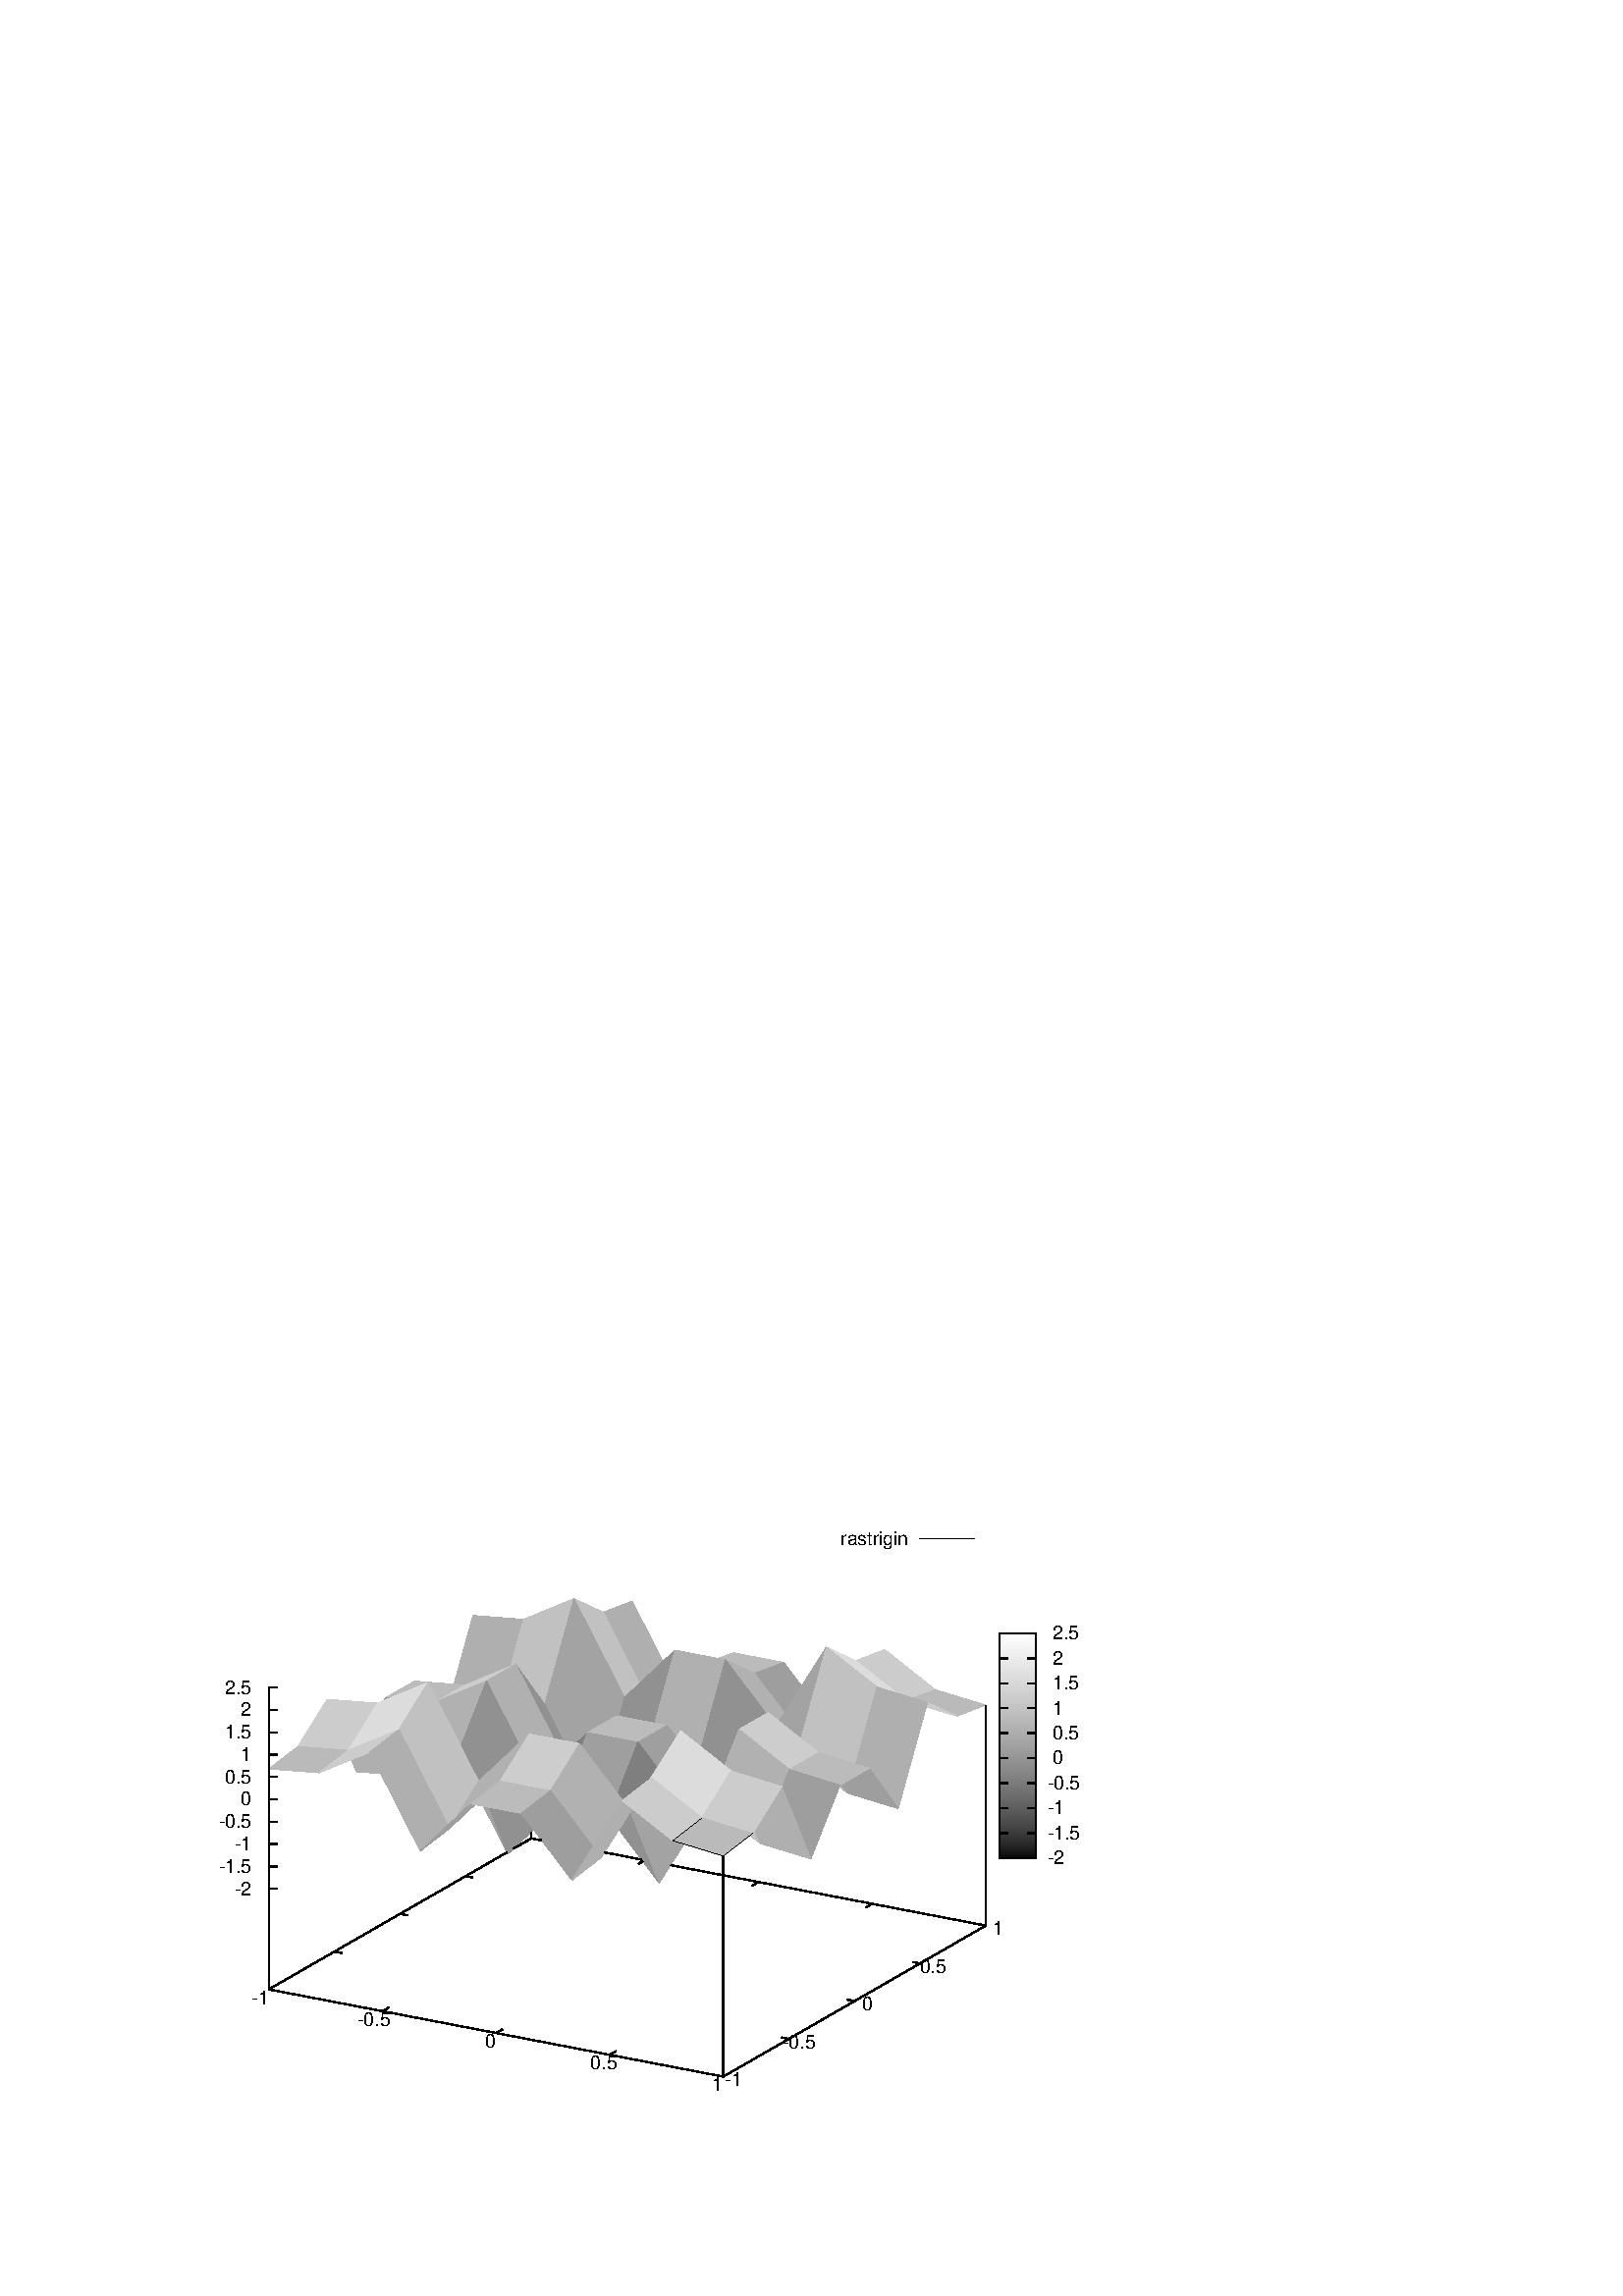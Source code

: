 %!PS-Adobe-2.0 EPSF-2.0
%%DocumentFonts: (atend)
%%BoundingBox: 50 50 410 302
%%EndComments
%%BeginProlog
/gnudict 256 dict def
gnudict begin
%
% The following true/false flags may be edited by hand if desired.
% The unit line width and grayscale image gamma correction may also be changed.
%
/Color false def
/Blacktext false def
/Solid false def
/Dashlength 1 def
/Landscape false def
/Level1 false def
/Rounded false def
/ClipToBoundingBox false def
/SuppressPDFMark false def
/TransparentPatterns false def
/gnulinewidth 5.000 def
/userlinewidth gnulinewidth def
/Gamma 1.0 def
/BackgroundColor {-1.000 -1.000 -1.000} def
%
/vshift -46 def
/dl1 {
  10.0 Dashlength mul mul
  Rounded { currentlinewidth 0.75 mul sub dup 0 le { pop 0.01 } if } if
} def
/dl2 {
  10.0 Dashlength mul mul
  Rounded { currentlinewidth 0.75 mul add } if
} def
/hpt_ 31.5 def
/vpt_ 31.5 def
/hpt hpt_ def
/vpt vpt_ def
/doclip {
  ClipToBoundingBox {
    newpath 50 50 moveto 410 50 lineto 410 302 lineto 50 302 lineto closepath
    clip
  } if
} def
%
% Gnuplot Prolog Version 4.6 (September 2012)
%
%/SuppressPDFMark true def
%
/M {moveto} bind def
/L {lineto} bind def
/R {rmoveto} bind def
/V {rlineto} bind def
/N {newpath moveto} bind def
/Z {closepath} bind def
/C {setrgbcolor} bind def
/f {rlineto fill} bind def
/g {setgray} bind def
/Gshow {show} def   % May be redefined later in the file to support UTF-8
/vpt2 vpt 2 mul def
/hpt2 hpt 2 mul def
/Lshow {currentpoint stroke M 0 vshift R 
	Blacktext {gsave 0 setgray show grestore} {show} ifelse} def
/Rshow {currentpoint stroke M dup stringwidth pop neg vshift R
	Blacktext {gsave 0 setgray show grestore} {show} ifelse} def
/Cshow {currentpoint stroke M dup stringwidth pop -2 div vshift R 
	Blacktext {gsave 0 setgray show grestore} {show} ifelse} def
/UP {dup vpt_ mul /vpt exch def hpt_ mul /hpt exch def
  /hpt2 hpt 2 mul def /vpt2 vpt 2 mul def} def
/DL {Color {setrgbcolor Solid {pop []} if 0 setdash}
 {pop pop pop 0 setgray Solid {pop []} if 0 setdash} ifelse} def
/BL {stroke userlinewidth 2 mul setlinewidth
	Rounded {1 setlinejoin 1 setlinecap} if} def
/AL {stroke userlinewidth 2 div setlinewidth
	Rounded {1 setlinejoin 1 setlinecap} if} def
/UL {dup gnulinewidth mul /userlinewidth exch def
	dup 1 lt {pop 1} if 10 mul /udl exch def} def
/PL {stroke userlinewidth setlinewidth
	Rounded {1 setlinejoin 1 setlinecap} if} def
3.8 setmiterlimit
% Default Line colors
/LCw {1 1 1} def
/LCb {0 0 0} def
/LCa {0 0 0} def
/LC0 {1 0 0} def
/LC1 {0 1 0} def
/LC2 {0 0 1} def
/LC3 {1 0 1} def
/LC4 {0 1 1} def
/LC5 {1 1 0} def
/LC6 {0 0 0} def
/LC7 {1 0.3 0} def
/LC8 {0.5 0.5 0.5} def
% Default Line Types
/LTw {PL [] 1 setgray} def
/LTb {BL [] LCb DL} def
/LTa {AL [1 udl mul 2 udl mul] 0 setdash LCa setrgbcolor} def
/LT0 {PL [] LC0 DL} def
/LT1 {PL [4 dl1 2 dl2] LC1 DL} def
/LT2 {PL [2 dl1 3 dl2] LC2 DL} def
/LT3 {PL [1 dl1 1.5 dl2] LC3 DL} def
/LT4 {PL [6 dl1 2 dl2 1 dl1 2 dl2] LC4 DL} def
/LT5 {PL [3 dl1 3 dl2 1 dl1 3 dl2] LC5 DL} def
/LT6 {PL [2 dl1 2 dl2 2 dl1 6 dl2] LC6 DL} def
/LT7 {PL [1 dl1 2 dl2 6 dl1 2 dl2 1 dl1 2 dl2] LC7 DL} def
/LT8 {PL [2 dl1 2 dl2 2 dl1 2 dl2 2 dl1 2 dl2 2 dl1 4 dl2] LC8 DL} def
/Pnt {stroke [] 0 setdash gsave 1 setlinecap M 0 0 V stroke grestore} def
/Dia {stroke [] 0 setdash 2 copy vpt add M
  hpt neg vpt neg V hpt vpt neg V
  hpt vpt V hpt neg vpt V closepath stroke
  Pnt} def
/Pls {stroke [] 0 setdash vpt sub M 0 vpt2 V
  currentpoint stroke M
  hpt neg vpt neg R hpt2 0 V stroke
 } def
/Box {stroke [] 0 setdash 2 copy exch hpt sub exch vpt add M
  0 vpt2 neg V hpt2 0 V 0 vpt2 V
  hpt2 neg 0 V closepath stroke
  Pnt} def
/Crs {stroke [] 0 setdash exch hpt sub exch vpt add M
  hpt2 vpt2 neg V currentpoint stroke M
  hpt2 neg 0 R hpt2 vpt2 V stroke} def
/TriU {stroke [] 0 setdash 2 copy vpt 1.12 mul add M
  hpt neg vpt -1.62 mul V
  hpt 2 mul 0 V
  hpt neg vpt 1.62 mul V closepath stroke
  Pnt} def
/Star {2 copy Pls Crs} def
/BoxF {stroke [] 0 setdash exch hpt sub exch vpt add M
  0 vpt2 neg V hpt2 0 V 0 vpt2 V
  hpt2 neg 0 V closepath fill} def
/TriUF {stroke [] 0 setdash vpt 1.12 mul add M
  hpt neg vpt -1.62 mul V
  hpt 2 mul 0 V
  hpt neg vpt 1.62 mul V closepath fill} def
/TriD {stroke [] 0 setdash 2 copy vpt 1.12 mul sub M
  hpt neg vpt 1.62 mul V
  hpt 2 mul 0 V
  hpt neg vpt -1.62 mul V closepath stroke
  Pnt} def
/TriDF {stroke [] 0 setdash vpt 1.12 mul sub M
  hpt neg vpt 1.62 mul V
  hpt 2 mul 0 V
  hpt neg vpt -1.62 mul V closepath fill} def
/DiaF {stroke [] 0 setdash vpt add M
  hpt neg vpt neg V hpt vpt neg V
  hpt vpt V hpt neg vpt V closepath fill} def
/Pent {stroke [] 0 setdash 2 copy gsave
  translate 0 hpt M 4 {72 rotate 0 hpt L} repeat
  closepath stroke grestore Pnt} def
/PentF {stroke [] 0 setdash gsave
  translate 0 hpt M 4 {72 rotate 0 hpt L} repeat
  closepath fill grestore} def
/Circle {stroke [] 0 setdash 2 copy
  hpt 0 360 arc stroke Pnt} def
/CircleF {stroke [] 0 setdash hpt 0 360 arc fill} def
/C0 {BL [] 0 setdash 2 copy moveto vpt 90 450 arc} bind def
/C1 {BL [] 0 setdash 2 copy moveto
	2 copy vpt 0 90 arc closepath fill
	vpt 0 360 arc closepath} bind def
/C2 {BL [] 0 setdash 2 copy moveto
	2 copy vpt 90 180 arc closepath fill
	vpt 0 360 arc closepath} bind def
/C3 {BL [] 0 setdash 2 copy moveto
	2 copy vpt 0 180 arc closepath fill
	vpt 0 360 arc closepath} bind def
/C4 {BL [] 0 setdash 2 copy moveto
	2 copy vpt 180 270 arc closepath fill
	vpt 0 360 arc closepath} bind def
/C5 {BL [] 0 setdash 2 copy moveto
	2 copy vpt 0 90 arc
	2 copy moveto
	2 copy vpt 180 270 arc closepath fill
	vpt 0 360 arc} bind def
/C6 {BL [] 0 setdash 2 copy moveto
	2 copy vpt 90 270 arc closepath fill
	vpt 0 360 arc closepath} bind def
/C7 {BL [] 0 setdash 2 copy moveto
	2 copy vpt 0 270 arc closepath fill
	vpt 0 360 arc closepath} bind def
/C8 {BL [] 0 setdash 2 copy moveto
	2 copy vpt 270 360 arc closepath fill
	vpt 0 360 arc closepath} bind def
/C9 {BL [] 0 setdash 2 copy moveto
	2 copy vpt 270 450 arc closepath fill
	vpt 0 360 arc closepath} bind def
/C10 {BL [] 0 setdash 2 copy 2 copy moveto vpt 270 360 arc closepath fill
	2 copy moveto
	2 copy vpt 90 180 arc closepath fill
	vpt 0 360 arc closepath} bind def
/C11 {BL [] 0 setdash 2 copy moveto
	2 copy vpt 0 180 arc closepath fill
	2 copy moveto
	2 copy vpt 270 360 arc closepath fill
	vpt 0 360 arc closepath} bind def
/C12 {BL [] 0 setdash 2 copy moveto
	2 copy vpt 180 360 arc closepath fill
	vpt 0 360 arc closepath} bind def
/C13 {BL [] 0 setdash 2 copy moveto
	2 copy vpt 0 90 arc closepath fill
	2 copy moveto
	2 copy vpt 180 360 arc closepath fill
	vpt 0 360 arc closepath} bind def
/C14 {BL [] 0 setdash 2 copy moveto
	2 copy vpt 90 360 arc closepath fill
	vpt 0 360 arc} bind def
/C15 {BL [] 0 setdash 2 copy vpt 0 360 arc closepath fill
	vpt 0 360 arc closepath} bind def
/Rec {newpath 4 2 roll moveto 1 index 0 rlineto 0 exch rlineto
	neg 0 rlineto closepath} bind def
/Square {dup Rec} bind def
/Bsquare {vpt sub exch vpt sub exch vpt2 Square} bind def
/S0 {BL [] 0 setdash 2 copy moveto 0 vpt rlineto BL Bsquare} bind def
/S1 {BL [] 0 setdash 2 copy vpt Square fill Bsquare} bind def
/S2 {BL [] 0 setdash 2 copy exch vpt sub exch vpt Square fill Bsquare} bind def
/S3 {BL [] 0 setdash 2 copy exch vpt sub exch vpt2 vpt Rec fill Bsquare} bind def
/S4 {BL [] 0 setdash 2 copy exch vpt sub exch vpt sub vpt Square fill Bsquare} bind def
/S5 {BL [] 0 setdash 2 copy 2 copy vpt Square fill
	exch vpt sub exch vpt sub vpt Square fill Bsquare} bind def
/S6 {BL [] 0 setdash 2 copy exch vpt sub exch vpt sub vpt vpt2 Rec fill Bsquare} bind def
/S7 {BL [] 0 setdash 2 copy exch vpt sub exch vpt sub vpt vpt2 Rec fill
	2 copy vpt Square fill Bsquare} bind def
/S8 {BL [] 0 setdash 2 copy vpt sub vpt Square fill Bsquare} bind def
/S9 {BL [] 0 setdash 2 copy vpt sub vpt vpt2 Rec fill Bsquare} bind def
/S10 {BL [] 0 setdash 2 copy vpt sub vpt Square fill 2 copy exch vpt sub exch vpt Square fill
	Bsquare} bind def
/S11 {BL [] 0 setdash 2 copy vpt sub vpt Square fill 2 copy exch vpt sub exch vpt2 vpt Rec fill
	Bsquare} bind def
/S12 {BL [] 0 setdash 2 copy exch vpt sub exch vpt sub vpt2 vpt Rec fill Bsquare} bind def
/S13 {BL [] 0 setdash 2 copy exch vpt sub exch vpt sub vpt2 vpt Rec fill
	2 copy vpt Square fill Bsquare} bind def
/S14 {BL [] 0 setdash 2 copy exch vpt sub exch vpt sub vpt2 vpt Rec fill
	2 copy exch vpt sub exch vpt Square fill Bsquare} bind def
/S15 {BL [] 0 setdash 2 copy Bsquare fill Bsquare} bind def
/D0 {gsave translate 45 rotate 0 0 S0 stroke grestore} bind def
/D1 {gsave translate 45 rotate 0 0 S1 stroke grestore} bind def
/D2 {gsave translate 45 rotate 0 0 S2 stroke grestore} bind def
/D3 {gsave translate 45 rotate 0 0 S3 stroke grestore} bind def
/D4 {gsave translate 45 rotate 0 0 S4 stroke grestore} bind def
/D5 {gsave translate 45 rotate 0 0 S5 stroke grestore} bind def
/D6 {gsave translate 45 rotate 0 0 S6 stroke grestore} bind def
/D7 {gsave translate 45 rotate 0 0 S7 stroke grestore} bind def
/D8 {gsave translate 45 rotate 0 0 S8 stroke grestore} bind def
/D9 {gsave translate 45 rotate 0 0 S9 stroke grestore} bind def
/D10 {gsave translate 45 rotate 0 0 S10 stroke grestore} bind def
/D11 {gsave translate 45 rotate 0 0 S11 stroke grestore} bind def
/D12 {gsave translate 45 rotate 0 0 S12 stroke grestore} bind def
/D13 {gsave translate 45 rotate 0 0 S13 stroke grestore} bind def
/D14 {gsave translate 45 rotate 0 0 S14 stroke grestore} bind def
/D15 {gsave translate 45 rotate 0 0 S15 stroke grestore} bind def
/DiaE {stroke [] 0 setdash vpt add M
  hpt neg vpt neg V hpt vpt neg V
  hpt vpt V hpt neg vpt V closepath stroke} def
/BoxE {stroke [] 0 setdash exch hpt sub exch vpt add M
  0 vpt2 neg V hpt2 0 V 0 vpt2 V
  hpt2 neg 0 V closepath stroke} def
/TriUE {stroke [] 0 setdash vpt 1.12 mul add M
  hpt neg vpt -1.62 mul V
  hpt 2 mul 0 V
  hpt neg vpt 1.62 mul V closepath stroke} def
/TriDE {stroke [] 0 setdash vpt 1.12 mul sub M
  hpt neg vpt 1.62 mul V
  hpt 2 mul 0 V
  hpt neg vpt -1.62 mul V closepath stroke} def
/PentE {stroke [] 0 setdash gsave
  translate 0 hpt M 4 {72 rotate 0 hpt L} repeat
  closepath stroke grestore} def
/CircE {stroke [] 0 setdash 
  hpt 0 360 arc stroke} def
/Opaque {gsave closepath 1 setgray fill grestore 0 setgray closepath} def
/DiaW {stroke [] 0 setdash vpt add M
  hpt neg vpt neg V hpt vpt neg V
  hpt vpt V hpt neg vpt V Opaque stroke} def
/BoxW {stroke [] 0 setdash exch hpt sub exch vpt add M
  0 vpt2 neg V hpt2 0 V 0 vpt2 V
  hpt2 neg 0 V Opaque stroke} def
/TriUW {stroke [] 0 setdash vpt 1.12 mul add M
  hpt neg vpt -1.62 mul V
  hpt 2 mul 0 V
  hpt neg vpt 1.62 mul V Opaque stroke} def
/TriDW {stroke [] 0 setdash vpt 1.12 mul sub M
  hpt neg vpt 1.62 mul V
  hpt 2 mul 0 V
  hpt neg vpt -1.62 mul V Opaque stroke} def
/PentW {stroke [] 0 setdash gsave
  translate 0 hpt M 4 {72 rotate 0 hpt L} repeat
  Opaque stroke grestore} def
/CircW {stroke [] 0 setdash 
  hpt 0 360 arc Opaque stroke} def
/BoxFill {gsave Rec 1 setgray fill grestore} def
/Density {
  /Fillden exch def
  currentrgbcolor
  /ColB exch def /ColG exch def /ColR exch def
  /ColR ColR Fillden mul Fillden sub 1 add def
  /ColG ColG Fillden mul Fillden sub 1 add def
  /ColB ColB Fillden mul Fillden sub 1 add def
  ColR ColG ColB setrgbcolor} def
/BoxColFill {gsave Rec PolyFill} def
/PolyFill {gsave Density fill grestore grestore} def
/h {rlineto rlineto rlineto gsave closepath fill grestore} bind def
%
% PostScript Level 1 Pattern Fill routine for rectangles
% Usage: x y w h s a XX PatternFill
%	x,y = lower left corner of box to be filled
%	w,h = width and height of box
%	  a = angle in degrees between lines and x-axis
%	 XX = 0/1 for no/yes cross-hatch
%
/PatternFill {gsave /PFa [ 9 2 roll ] def
  PFa 0 get PFa 2 get 2 div add PFa 1 get PFa 3 get 2 div add translate
  PFa 2 get -2 div PFa 3 get -2 div PFa 2 get PFa 3 get Rec
  TransparentPatterns {} {gsave 1 setgray fill grestore} ifelse
  clip
  currentlinewidth 0.5 mul setlinewidth
  /PFs PFa 2 get dup mul PFa 3 get dup mul add sqrt def
  0 0 M PFa 5 get rotate PFs -2 div dup translate
  0 1 PFs PFa 4 get div 1 add floor cvi
	{PFa 4 get mul 0 M 0 PFs V} for
  0 PFa 6 get ne {
	0 1 PFs PFa 4 get div 1 add floor cvi
	{PFa 4 get mul 0 2 1 roll M PFs 0 V} for
 } if
  stroke grestore} def
%
/languagelevel where
 {pop languagelevel} {1} ifelse
 2 lt
	{/InterpretLevel1 true def}
	{/InterpretLevel1 Level1 def}
 ifelse
%
% PostScript level 2 pattern fill definitions
%
/Level2PatternFill {
/Tile8x8 {/PaintType 2 /PatternType 1 /TilingType 1 /BBox [0 0 8 8] /XStep 8 /YStep 8}
	bind def
/KeepColor {currentrgbcolor [/Pattern /DeviceRGB] setcolorspace} bind def
<< Tile8x8
 /PaintProc {0.5 setlinewidth pop 0 0 M 8 8 L 0 8 M 8 0 L stroke} 
>> matrix makepattern
/Pat1 exch def
<< Tile8x8
 /PaintProc {0.5 setlinewidth pop 0 0 M 8 8 L 0 8 M 8 0 L stroke
	0 4 M 4 8 L 8 4 L 4 0 L 0 4 L stroke}
>> matrix makepattern
/Pat2 exch def
<< Tile8x8
 /PaintProc {0.5 setlinewidth pop 0 0 M 0 8 L
	8 8 L 8 0 L 0 0 L fill}
>> matrix makepattern
/Pat3 exch def
<< Tile8x8
 /PaintProc {0.5 setlinewidth pop -4 8 M 8 -4 L
	0 12 M 12 0 L stroke}
>> matrix makepattern
/Pat4 exch def
<< Tile8x8
 /PaintProc {0.5 setlinewidth pop -4 0 M 8 12 L
	0 -4 M 12 8 L stroke}
>> matrix makepattern
/Pat5 exch def
<< Tile8x8
 /PaintProc {0.5 setlinewidth pop -2 8 M 4 -4 L
	0 12 M 8 -4 L 4 12 M 10 0 L stroke}
>> matrix makepattern
/Pat6 exch def
<< Tile8x8
 /PaintProc {0.5 setlinewidth pop -2 0 M 4 12 L
	0 -4 M 8 12 L 4 -4 M 10 8 L stroke}
>> matrix makepattern
/Pat7 exch def
<< Tile8x8
 /PaintProc {0.5 setlinewidth pop 8 -2 M -4 4 L
	12 0 M -4 8 L 12 4 M 0 10 L stroke}
>> matrix makepattern
/Pat8 exch def
<< Tile8x8
 /PaintProc {0.5 setlinewidth pop 0 -2 M 12 4 L
	-4 0 M 12 8 L -4 4 M 8 10 L stroke}
>> matrix makepattern
/Pat9 exch def
/Pattern1 {PatternBgnd KeepColor Pat1 setpattern} bind def
/Pattern2 {PatternBgnd KeepColor Pat2 setpattern} bind def
/Pattern3 {PatternBgnd KeepColor Pat3 setpattern} bind def
/Pattern4 {PatternBgnd KeepColor Landscape {Pat5} {Pat4} ifelse setpattern} bind def
/Pattern5 {PatternBgnd KeepColor Landscape {Pat4} {Pat5} ifelse setpattern} bind def
/Pattern6 {PatternBgnd KeepColor Landscape {Pat9} {Pat6} ifelse setpattern} bind def
/Pattern7 {PatternBgnd KeepColor Landscape {Pat8} {Pat7} ifelse setpattern} bind def
} def
%
%
%End of PostScript Level 2 code
%
/PatternBgnd {
  TransparentPatterns {} {gsave 1 setgray fill grestore} ifelse
} def
%
% Substitute for Level 2 pattern fill codes with
% grayscale if Level 2 support is not selected.
%
/Level1PatternFill {
/Pattern1 {0.250 Density} bind def
/Pattern2 {0.500 Density} bind def
/Pattern3 {0.750 Density} bind def
/Pattern4 {0.125 Density} bind def
/Pattern5 {0.375 Density} bind def
/Pattern6 {0.625 Density} bind def
/Pattern7 {0.875 Density} bind def
} def
%
% Now test for support of Level 2 code
%
Level1 {Level1PatternFill} {Level2PatternFill} ifelse
%
/Symbol-Oblique /Symbol findfont [1 0 .167 1 0 0] makefont
dup length dict begin {1 index /FID eq {pop pop} {def} ifelse} forall
currentdict end definefont pop
Level1 SuppressPDFMark or 
{} {
/SDict 10 dict def
systemdict /pdfmark known not {
  userdict /pdfmark systemdict /cleartomark get put
} if
SDict begin [
  /Title (rastrigin.eps)
  /Subject (gnuplot plot)
  /Creator (gnuplot 4.6 patchlevel 4)
  /Author (sheridan)
%  /Producer (gnuplot)
%  /Keywords ()
  /CreationDate (Thu Dec  3 17:05:17 2015)
  /DOCINFO pdfmark
end
} ifelse
end
%%EndProlog
%%Page: 1 1
gnudict begin
gsave
doclip
50 50 translate
0.050 0.050 scale
0 setgray
newpath
(Helvetica) findfont 140 scalefont setfont
BackgroundColor 0 lt 3 1 roll 0 lt exch 0 lt or or not {BackgroundColor C 1.000 0 0 7200.00 5040.00 BoxColFill} if
gsave % colour palette begin
/maxcolors 0 def
/HSV2RGB {  exch dup 0.0 eq {pop exch pop dup dup} % achromatic gray
  { /HSVs exch def /HSVv exch def 6.0 mul dup floor dup 3 1 roll sub
     /HSVf exch def /HSVi exch cvi def /HSVp HSVv 1.0 HSVs sub mul def
	 /HSVq HSVv 1.0 HSVs HSVf mul sub mul def 
	 /HSVt HSVv 1.0 HSVs 1.0 HSVf sub mul sub mul def
	 /HSVi HSVi 6 mod def 0 HSVi eq {HSVv HSVt HSVp}
	 {1 HSVi eq {HSVq HSVv HSVp}{2 HSVi eq {HSVp HSVv HSVt}
	 {3 HSVi eq {HSVp HSVq HSVv}{4 HSVi eq {HSVt HSVp HSVv}
	 {HSVv HSVp HSVq} ifelse} ifelse} ifelse} ifelse} ifelse
  } ifelse} def
/Constrain {
  dup 0 lt {0 exch pop}{dup 1 gt {1 exch pop} if} ifelse} def
/YIQ2RGB {
  3 copy -1.702 mul exch -1.105 mul add add Constrain 4 1 roll
  3 copy -0.647 mul exch -0.272 mul add add Constrain 5 1 roll
  0.621 mul exch -0.956 mul add add Constrain 3 1 roll } def
/CMY2RGB {  1 exch sub exch 1 exch sub 3 2 roll 1 exch sub 3 1 roll exch } def
/XYZ2RGB {  3 copy -0.902 mul exch -0.119 mul add exch 0.059 mul exch add
  Constrain 4 1 roll 3 copy -0.028 mul exch 1.999 mul add exch
  -0.984 mul add Constrain 5 1 roll -0.289 mul exch -0.534 mul add
  exch 1.91 mul exch add Constrain 3 1 roll} def
/SelectSpace {ColorSpace (HSV) eq {HSV2RGB}{ColorSpace (XYZ) eq {
  XYZ2RGB}{ColorSpace (CMY) eq {CMY2RGB}{ColorSpace (YIQ) eq {YIQ2RGB}
  if} ifelse} ifelse} ifelse} def
/InterpolatedColor false def
/cF7 {sqrt} bind def	% sqrt(x)
/cF5 {dup dup mul mul} bind def	% x^3
/cF15 {360 mul sin} bind def	% sin(360x)
/pm3dround {maxcolors 0 gt {dup 1 ge
	{pop 1} {maxcolors mul floor maxcolors 1 sub div} ifelse} if} def
/pm3dGamma 1.0 1.5 Gamma mul div def
/ColorSpace (RGB) def
Color InterpolatedColor or { % COLOUR vs. GRAY map
  InterpolatedColor { %% Interpolation vs. RGB-Formula
    /g {stroke pm3dround /grayv exch def interpolate
        SelectSpace setrgbcolor} bind def
  }{
  /g {stroke pm3dround dup cF7 Constrain exch dup cF5 Constrain exch cF15 Constrain 
       SelectSpace setrgbcolor} bind def
  } ifelse
}{
  /g {stroke pm3dround pm3dGamma exp setgray} bind def
} ifelse
1.000 UL
LTb
1.000 UP
% Begin plot #1
1.000 UL
LT0
LC0 setrgbcolor
3636 4096 M
225 -441 V
stroke
LT0
LC0 setrgbcolor
3423 4015 M
266 -523 V
stroke
LT0
LC0 setrgbcolor
3423 4015 M
213 81 V
stroke
LT0
LC0 setrgbcolor
2468 3992 M
2329 3488 L
stroke
LT0
LC0 setrgbcolor
4266 3676 M
111 42 V
stroke
LT0
LC0 setrgbcolor
4747 3647 M
-370 71 V
stroke
LT0
LC0 setrgbcolor
4747 3647 M
132 -174 V
stroke
LT0
LC0 setrgbcolor
2995 3337 M
134 -263 V
stroke
LT0
LC0 setrgbcolor
3580 3389 M
-38 -138 V
stroke
LT0
LC0 setrgbcolor
2839 3963 M
-95 -345 V
stroke
LT0
LC0 setrgbcolor
2839 3963 M
-371 29 V
stroke
LT0
LC0 setrgbcolor
4533 3566 M
214 81 V
stroke
LT0
LC0 setrgbcolor
3209 4115 M
214 -100 V
stroke
LT0
LC0 setrgbcolor
3209 4115 M
371 -726 V
stroke
LT0
LC0 setrgbcolor
3949 3737 M
3580 3389 L
stroke
LT0
LC0 setrgbcolor
3209 4115 M
2839 3963 L
stroke
LT0
LC0 setrgbcolor
4533 3566 M
220 -291 V
stroke
LT0
LC0 setrgbcolor
2781 3633 M
214 -296 V
stroke
LT0
LC0 setrgbcolor
3209 4115 M
2995 3337 L
stroke
LT0
LC0 setrgbcolor
1826 3387 M
214 123 V
stroke
LT0
LC0 setrgbcolor
2411 3481 M
-371 29 V
stroke
LT0
LC0 setrgbcolor
4319 3666 M
214 -100 V
stroke
LT0
LC0 setrgbcolor
3949 3737 M
3802 3201 L
stroke
LT0
LC0 setrgbcolor
5488 3741 M
371 -294 V
stroke
LT0
LC0 setrgbcolor
5695 3385 M
164 62 V
stroke
LT0
LC0 setrgbcolor
6229 3334 M
-370 113 V
stroke
LT0
LC0 setrgbcolor
2781 3633 M
279 -546 V
stroke
LT0
LC0 setrgbcolor
5274 3660 M
214 81 V
stroke
LT0
LC0 setrgbcolor
2209 3365 M
202 116 V
stroke
LT0
LC0 setrgbcolor
2781 3633 M
2411 3481 L
stroke
LT0
LC0 setrgbcolor
4319 3666 M
4143 3024 L
stroke
LT0
LC1 setrgbcolor
1577 2933 M
36 -88 V
stroke
LT0
LC1 setrgbcolor
1792 2831 M
-179 14 V
stroke
LT0
LC0 setrgbcolor
1826 3387 M
-7 -18 V
stroke
LT0
LC0 setrgbcolor
1858 3385 M
-32 2 V
stroke
LT0
LC0 setrgbcolor
4319 3666 M
-370 71 V
stroke
LT0
LC0 setrgbcolor
4319 3666 M
300 -396 V
stroke
LT0
LC0 setrgbcolor
5060 3760 M
4714 3213 L
stroke
LT0
LC0 setrgbcolor
6015 3253 M
214 81 V
stroke
LT0
LC1 setrgbcolor
2545 2593 M
179 -351 V
stroke
LT0
LC1 setrgbcolor
2586 2586 M
138 -344 V
stroke
LT0
LC1 setrgbcolor
2914 2421 M
2724 2242 L
stroke
LT0
LC0 setrgbcolor
2567 3510 M
236 -461 V
stroke
LT0
LC0 setrgbcolor
3308 3132 M
-81 -77 V
stroke
LT0
LC0 setrgbcolor
2567 3510 M
2209 3363 L
stroke
LT0
LC0 setrgbcolor
5274 3660 M
300 -238 V
stroke
LT0
LC1 setrgbcolor
6015 3253 M
-222 68 V
stroke
LT0
LC0 setrgbcolor
5060 3760 M
214 -100 V
stroke
LT0
LC0 setrgbcolor
2567 3510 M
214 123 V
stroke
LT0
LC1 setrgbcolor
5801 3353 M
214 -100 V
stroke
LT0
LC0 setrgbcolor
3308 3132 M
214 123 V
stroke
LT0
LC0 setrgbcolor
3892 3184 M
-370 71 V
stroke
LT0
LC0 setrgbcolor
3892 3184 M
67 -89 V
stroke
LT0
LC1 setrgbcolor
5155 2737 M
62 -49 V
stroke
LT0
LC1 setrgbcolor
5170 2753 M
47 -65 V
stroke
LT0
LC1 setrgbcolor
5587 2575 M
-370 113 V
stroke
LT0
LC0 setrgbcolor
5431 3466 M
5275 2901 L
stroke
LT0
LC0 setrgbcolor
5060 3760 M
4875 3085 L
stroke
LT0
LC0 setrgbcolor
2567 3510 M
2379 3031 L
stroke
LT0
LC0 setrgbcolor
3678 3061 M
214 123 V
stroke
LT0
LC1 setrgbcolor
5374 2871 M
213 -296 V
stroke
LT0
LC0 setrgbcolor
5801 3353 M
5587 2575 L
stroke
LT0
LC0 setrgbcolor
3308 3132 M
-40 -103 V
stroke
LT0
LC1 setrgbcolor
3539 2422 M
295 -393 V
stroke
LT0
LC1 setrgbcolor
3623 2556 M
211 -527 V
stroke
LT0
LC1 setrgbcolor
4016 2315 M
3834 2029 L
stroke
LT0
LC0 setrgbcolor
5060 3760 M
371 -294 V
stroke
LT0
LC0 setrgbcolor
5801 3353 M
-370 113 V
stroke
LT0
LC0 setrgbcolor
3678 3061 M
-370 71 V
stroke
LT0
LC0 setrgbcolor
3678 3061 M
141 -187 V
stroke
LT0
LC0 setrgbcolor
4419 3155 M
4271 2922 L
stroke
LT0
LC0 setrgbcolor
1185 3031 M
214 346 V
stroke
LT0
LC0 setrgbcolor
1769 3348 M
-370 29 V
stroke
LT0
LC0 setrgbcolor
3678 3061 M
3529 2682 L
stroke
LT0
LC0 setrgbcolor
971 2866 M
214 165 V
stroke
LT0
LC0 setrgbcolor
1555 3002 M
-370 29 V
stroke
LT0
LC0 setrgbcolor
2140 3500 M
370 -726 V
stroke
LT0
LC0 setrgbcolor
2349 2514 M
161 260 V
stroke
LT0
LC0 setrgbcolor
2881 3122 M
2510 2774 L
stroke
LT0
LC0 setrgbcolor
1555 3002 M
214 346 V
stroke
LT0
LC0 setrgbcolor
2140 3500 M
1769 3348 L
stroke
LT0
LC0 setrgbcolor
1926 3154 M
358 -701 V
stroke
LT0
LC1 setrgbcolor
2082 2263 M
214 166 V
stroke
LT0
LC1 setrgbcolor
2484 2604 M
2296 2429 L
stroke
LT0
LC0 setrgbcolor
1341 2837 M
214 165 V
stroke
LT0
LC0 setrgbcolor
1926 3154 M
1555 3002 L
stroke
LT0
LC0 setrgbcolor
4633 3278 M
370 -294 V
stroke
LT0
LC0 setrgbcolor
4789 2861 M
214 123 V
stroke
LT0
LC0 setrgbcolor
5374 2871 M
-371 113 V
stroke
LT0
LC0 setrgbcolor
4419 3155 M
214 123 V
stroke
LT0
LC0 setrgbcolor
1341 2837 M
-370 29 V
stroke
LT0
LC0 setrgbcolor
5160 2747 M
214 124 V
stroke
LT0
LC0 setrgbcolor
1926 3154 M
214 346 V
stroke
LT0
LC0 setrgbcolor
1712 2989 M
370 -726 V
stroke
LT0
LC1 setrgbcolor
2453 2610 M
2082 2263 L
stroke
LT0
LC1 setrgbcolor
4500 2379 M
75 -60 V
stroke
LT0
LC1 setrgbcolor
4535 2420 M
40 -101 V
stroke
LT0
LC1 setrgbcolor
4946 2206 M
-371 113 V
stroke
LT0
LC0 setrgbcolor
4789 2861 M
-53 -135 V
stroke
LT0
LC0 setrgbcolor
1712 2989 M
1341 2837 L
stroke
LT0
LC0 setrgbcolor
4419 3155 M
4314 2888 L
stroke
LT0
LC0 setrgbcolor
4419 3155 M
370 -294 V
stroke
LT0
LC0 setrgbcolor
5160 2747 M
-371 114 V
stroke
LT0
LC0 setrgbcolor
1712 2989 M
214 165 V
stroke
LT0
LC0 setrgbcolor
2667 2776 M
214 346 V
stroke
LT0
LC0 setrgbcolor
3251 3051 M
-370 71 V
stroke
LT0
LC0 setrgbcolor
3251 3051 M
315 -417 V
stroke
LT0
LC0 setrgbcolor
3991 3145 M
3766 2790 L
stroke
LT0
LC1 setrgbcolor
4732 2737 M
214 -531 V
stroke
LT0
LC0 setrgbcolor
5160 2747 M
4946 2206 L
stroke
LT0
LC0 setrgbcolor
2453 2610 M
214 166 V
stroke
LT0
LC0 setrgbcolor
3037 2705 M
-370 71 V
stroke
LT0
LC0 setrgbcolor
3037 2705 M
311 -411 V
stroke
LT0
LC1 setrgbcolor
3194 2050 M
214 165 V
stroke
LT0
LC1 setrgbcolor
3636 2577 M
3408 2215 L
stroke
LT0
LC0 setrgbcolor
3037 2705 M
214 346 V
stroke
LT0
LC0 setrgbcolor
2823 2540 M
214 165 V
stroke
LT0
LC0 setrgbcolor
2823 2540 M
-370 70 V
stroke
LT0
LC0 setrgbcolor
2823 2540 M
371 -490 V
stroke
LT0
LC1 setrgbcolor
3564 2633 M
3194 2050 L
stroke
LT0
LC0 setrgbcolor
3991 3145 M
370 -294 V
stroke
LT0
LC0 setrgbcolor
4148 2506 M
213 345 V
stroke
LT0
LC0 setrgbcolor
4732 2737 M
-371 114 V
stroke
LT0
LC0 setrgbcolor
3777 2799 M
214 346 V
stroke
LT0
LC0 setrgbcolor
3777 2799 M
371 -293 V
stroke
LT0
LC0 setrgbcolor
3934 2340 M
214 166 V
stroke
LT0
LC0 setrgbcolor
4518 2392 M
-370 114 V
stroke
LT0
LC0 setrgbcolor
3564 2633 M
213 166 V
stroke
LT0
LC0 setrgbcolor
4518 2392 M
214 345 V
stroke
LT0
LC0 setrgbcolor
4304 2227 M
214 165 V
stroke
LT0
LC0 setrgbcolor
3564 2633 M
370 -293 V
stroke
LT0
LC0 setrgbcolor
4304 2227 M
-370 113 V
% End plot #1
% Begin plot #2
%pm3d_map_begin
stroke
LT0
.624 g 2896 3973 N 214 81 370 -29 -214 -81 h
.7138 g 3266 3944 N 213 81 371 152 -214 -81 h
.5674 g 3636 4096 N 214 81 369 -726 -213 -81 h
.4875 g 4006 3370 N 214 81 371 348 -214 -81 h
.6294 g 4377 3718 N 214 81 370 -71 -214 -81 h
.4875 g 4747 3647 N 214 81 371 -490 -214 -81 h
.5674 g 5118 3157 N 214 81 370 584 -214 -81 h
.7138 g 5488 3741 N 214 81 371 -294 -214 -81 h
.624 g 5859 3447 N 214 81 370 -113 -214 -81 h
.7138 g 2682 3892 N 213 -100 371 -29 -214 100 h
.8035 g 3052 3863 N 214 -100 370 152 -213 100 h
.6572 g 3423 4015 N 212 -100 371 -726 -214 100 h
.5773 g 3792 3289 N 214 -100 369 348 -212 100 h
.7192 g 4163 3637 N 214 -100 370 -71 -214 100 h
.5773 g 4533 3566 N 214 -100 371 -490 -214 100 h
.6572 g 4904 3076 N 214 -100 370 584 -214 100 h
.8035 g 5274 3660 N 214 -100 371 -294 -214 100 h
.7138 g 5645 3366 N 214 -100 370 -113 -214 100 h
.5674 g 2468 3992 N 214 778 371 -29 -214 -778 h
.6572 g 2839 3963 N 214 778 370 152 -214 -778 h
.5108 g 3209 4115 N 214 778 371 -726 -214 -778 h
.4309 g 3580 3389 N 214 778 369 348 -214 -778 h
.5728 g 3949 3737 N 213 778 371 -71 -214 -778 h
.4309 g 4319 3666 N 214 778 370 -490 -213 -778 h
.5108 g 4690 3176 N 214 778 370 584 -214 -778 h
.6572 g 5060 3760 N 214 778 371 -294 -214 -778 h
.5674 g 5431 3466 N 214 778 370 -113 -214 -778 h
.4875 g 2254 3214 N 214 -296 371 -29 -214 296 h
.5773 g 2625 3185 N 214 -296 370 152 -214 296 h
.4309 g 2995 3337 N 214 -296 371 -726 -214 296 h
.351 g 3366 2611 N 213 -296 370 348 -214 296 h
.4929 g 3735 2959 N 214 -296 370 -71 -213 296 h
.351 g 4106 2888 N 214 -296 370 -490 -214 296 h
.4309 g 4476 2398 N 213 -296 371 584 -214 296 h
.5773 g 4846 2982 N 214 -296 370 -294 -213 296 h
.4875 g 5217 2688 N 213 -296 371 -113 -214 296 h
.6294 g 2040 3510 N 214 123 371 -29 -214 -123 h
.7192 g 2411 3481 N 214 123 370 152 -214 -123 h
.5728 g 2781 3633 N 214 123 371 -726 -214 -123 h
.4929 g 3152 2907 N 214 123 370 348 -214 -123 h
.6349 g 3522 3255 N 214 123 370 -71 -214 -123 h
.4929 g 3892 3184 N 214 122 370 -489 -214 -123 h
.5728 g 4262 2694 N 214 123 371 583 -214 -122 h
.7192 g 4633 3278 N 214 123 370 -294 -214 -123 h
.6294 g 5003 2984 N 214 124 371 -114 -214 -123 h
.4875 g 1826 3387 N 214 542 370 -29 -213 -542 h
.5773 g 2197 3358 N 213 542 371 152 -214 -542 h
.4309 g 2567 3510 N 214 542 370 -726 -213 -542 h
.351 g 2938 2784 N 214 542 370 348 -214 -542 h
.4929 g 3308 3132 N 213 541 371 -70 -214 -542 h
.351 g 3678 3061 N 214 543 369 -491 -213 -541 h
.4309 g 4048 2572 N 214 543 371 583 -214 -543 h
.5773 g 4419 3155 N 214 542 370 -293 -214 -543 h
.4875 g 4789 2861 N 214 541 371 -113 -214 -542 h
.5674 g 1613 2845 N 214 -532 370 -29 -214 532 h
.6572 g 1983 2816 N 214 -532 371 152 -214 532 h
.5108 g 2354 2968 N 214 -532 370 -726 -214 532 h
.4309 g 2724 2242 N 213 -532 371 348 -214 532 h
.5728 g 3094 2590 N 214 -531 370 -71 -213 532 h
.4309 g 3465 2520 N 214 -532 369 -490 -214 531 h
.5108 g 3834 2029 N 214 -533 371 584 -214 532 h
.6572 g 4205 2612 N 214 -532 370 -294 -214 533 h
.5674 g 4575 2319 N 214 -531 371 -114 -214 532 h
.7138 g 1399 3377 N 214 346 370 -29 -214 -346 h
.8035 g 1769 3348 N 214 346 371 152 -214 -346 h
.6572 g 2140 3500 N 214 345 370 -725 -214 -346 h
.5773 g 2510 2774 N 214 346 371 347 -214 -345 h
.7192 g 2881 3122 N 214 346 370 -71 -214 -346 h
.5773 g 3251 3051 N 212 346 371 -490 -214 -346 h
.6572 g 3620 2561 N 214 346 369 584 -212 -346 h
.8035 g 3991 3145 N 213 345 371 -293 -214 -346 h
.7138 g 4361 2851 N 214 345 370 -114 -213 -345 h
.624 g 1185 3031 N 214 165 370 -29 -214 -165 h
.7138 g 1555 3002 N 214 165 371 152 -214 -165 h
.5674 g 1926 3154 N 214 166 370 -726 -214 -165 h
.4875 g 2296 2429 N 214 166 371 347 -214 -166 h
.6294 g 2667 2776 N 214 165 370 -70 -214 -166 h
.4875 g 3037 2705 N 214 165 371 -490 -214 -165 h
.5674 g 3408 2215 N 213 166 370 583 -214 -165 h
.7138 g 3777 2799 N 214 166 370 -293 -213 -166 h
.624 g 4148 2506 N 214 165 370 -113 -214 -166 h
%pm3d_map_end
LCb setrgbcolor
5662 4556 M
(rastrigin) Rshow
1.000 UL
LT0
5746 4556 M
399 0 V
% End plot #2
stroke
LTb
LCb setrgbcolor
4304 609 M
6229 1717 L
stroke
LTb
LCb setrgbcolor
4304 609 M
971 1249 L
stroke
LTb
LCb setrgbcolor
2766 2281 M
130 75 V
stroke
LTb
LCb setrgbcolor
971 1249 M
2718 2254 L
stroke
LTb
LCb setrgbcolor
2973 2342 M
-77 14 V
stroke
LTb
LCb setrgbcolor
3704 2201 M
-272 53 V
stroke
LTb
LCb setrgbcolor
6229 1717 M
3918 2160 L
stroke
LTb
LCb setrgbcolor
971 3463 M
0 -2214 V
stroke
LTb
LCb setrgbcolor
2896 2404 M
0 -48 V
stroke
LTb
LCb setrgbcolor
6229 3334 M
0 -1617 V
stroke
LTb
LCb setrgbcolor
4304 2227 M
0 -1618 V
stroke
LTb
LCb setrgbcolor
971 1249 M
47 27 V
stroke
LTb
908 1188 M
(-1) Cshow
1.000 UL
LTb
1.000 UL
LTb
LCb setrgbcolor
2848 2329 M
48 27 V
stroke
LTb
LCb setrgbcolor
1804 1089 M
48 27 V
stroke
LTb
1741 1028 M
(-0.5) Cshow
1.000 UL
LTb
1.000 UL
LTb
LCb setrgbcolor
3681 2169 M
33 19 V
stroke
LTb
LCb setrgbcolor
2638 929 M
47 27 V
stroke
LTb
2575 868 M
( 0) Cshow
1.000 UL
LTb
1.000 UL
LTb
LCb setrgbcolor
4515 2009 M
47 28 V
stroke
LTb
LCb setrgbcolor
3472 769 M
47 27 V
stroke
LTb
3408 709 M
( 0.5) Cshow
1.000 UL
LTb
1.000 UL
LTb
LCb setrgbcolor
5348 1850 M
48 27 V
stroke
LTb
LCb setrgbcolor
4304 609 M
48 28 V
stroke
LTb
4241 549 M
( 1) Cshow
1.000 UL
LTb
1.000 UL
LTb
LCb setrgbcolor
6182 1690 M
47 27 V
stroke
LTb
LCb setrgbcolor
4304 609 M
-54 11 V
127 -34 R
(-1) Cshow
1.000 UL
LTb
1.000 UL
LTb
LCb setrgbcolor
1025 1238 M
-54 11 V
stroke
LTb
LCb setrgbcolor
4785 886 M
-54 11 V
127 -34 R
(-0.5) Cshow
1.000 UL
LTb
1.000 UL
LTb
LCb setrgbcolor
1507 1515 M
-55 11 V
stroke
LTb
LCb setrgbcolor
5267 1163 M
-55 11 V
127 -34 R
( 0) Cshow
1.000 UL
LTb
1.000 UL
LTb
LCb setrgbcolor
1988 1792 M
-55 11 V
stroke
LTb
LCb setrgbcolor
5748 1440 M
-55 10 V
128 -33 R
( 0.5) Cshow
1.000 UL
LTb
1.000 UL
LTb
LCb setrgbcolor
2469 2069 M
-54 11 V
stroke
LTb
LCb setrgbcolor
6229 1717 M
-54 10 V
127 -33 R
( 1) Cshow
1.000 UL
LTb
1.000 UL
LTb
LCb setrgbcolor
2950 2346 M
-54 10 V
stroke
LTb
LCb setrgbcolor
1034 1987 M
-63 0 V
-126 0 R
(-2) Rshow
1.000 UL
LTb
1.000 UL
LTb
LCb setrgbcolor
1034 2151 M
-63 0 V
-126 0 R
(-1.5) Rshow
1.000 UL
LTb
1.000 UL
LTb
LCb setrgbcolor
1034 2315 M
-63 0 V
-126 0 R
(-1) Rshow
1.000 UL
LTb
1.000 UL
LTb
LCb setrgbcolor
1034 2479 M
-63 0 V
-126 0 R
(-0.5) Rshow
1.000 UL
LTb
1.000 UL
LTb
LCb setrgbcolor
1034 2643 M
-63 0 V
-126 0 R
( 0) Rshow
1.000 UL
LTb
1.000 UL
LTb
LCb setrgbcolor
1034 2807 M
-63 0 V
-126 0 R
( 0.5) Rshow
1.000 UL
LTb
1.000 UL
LTb
LCb setrgbcolor
1034 2971 M
-63 0 V
-126 0 R
( 1) Rshow
1.000 UL
LTb
1.000 UL
LTb
LCb setrgbcolor
1034 3135 M
-63 0 V
-126 0 R
( 1.5) Rshow
1.000 UL
LTb
1.000 UL
LTb
LCb setrgbcolor
1034 3299 M
-63 0 V
-126 0 R
( 2) Rshow
1.000 UL
LTb
1.000 UL
LTb
LCb setrgbcolor
1034 3463 M
-63 0 V
-126 0 R
( 2.5) Rshow
1.000 UL
LTb
stroke gsave	%% draw gray scale smooth box
maxcolors 0 gt {/imax maxcolors def} {/imax 1024 def} ifelse
6329 2213 translate 266 1648 scale 0 setlinewidth
/ystep 1 imax div def /y0 0 def /ii 0 def
{ y0 g 0 y0 N 1 0 V 0 ystep V -1 0 f
/y0 y0 ystep add def /ii ii 1 add def
ii imax ge {exit} if } loop
grestore 0 setgray
1.000 UL
LTb
6329 2213 N
266 0 V
0 1648 V
-266 0 V
0 -1648 V
Z stroke
1.000 UL
LTb
1.000 UL
LTb
6595 2213 M
-63 0 V
147 0 R
(-2) Lshow
1.000 UL
LTb
6329 2213 M
63 0 V
203 183 R
-63 0 V
147 0 R
(-1.5) Lshow
1.000 UL
LTb
6329 2396 M
63 0 V
203 183 R
-63 0 V
147 0 R
(-1) Lshow
1.000 UL
LTb
6329 2579 M
63 0 V
203 183 R
-63 0 V
147 0 R
(-0.5) Lshow
1.000 UL
LTb
6329 2762 M
63 0 V
203 183 R
-63 0 V
147 0 R
( 0) Lshow
1.000 UL
LTb
6329 2945 M
63 0 V
203 183 R
-63 0 V
147 0 R
( 0.5) Lshow
1.000 UL
LTb
6329 3128 M
63 0 V
203 183 R
-63 0 V
147 0 R
( 1) Lshow
1.000 UL
LTb
6329 3311 M
63 0 V
203 183 R
-63 0 V
147 0 R
( 1.5) Lshow
1.000 UL
LTb
6329 3494 M
63 0 V
203 183 R
-63 0 V
147 0 R
( 2) Lshow
1.000 UL
LTb
6329 3677 M
63 0 V
203 184 R
-63 0 V
147 0 R
( 2.5) Lshow
1.000 UL
LTb
6329 3861 M
63 0 V
1.000 UP
stroke
grestore % colour palette end
stroke
grestore
end
showpage
%%Trailer
%%DocumentFonts: Helvetica
